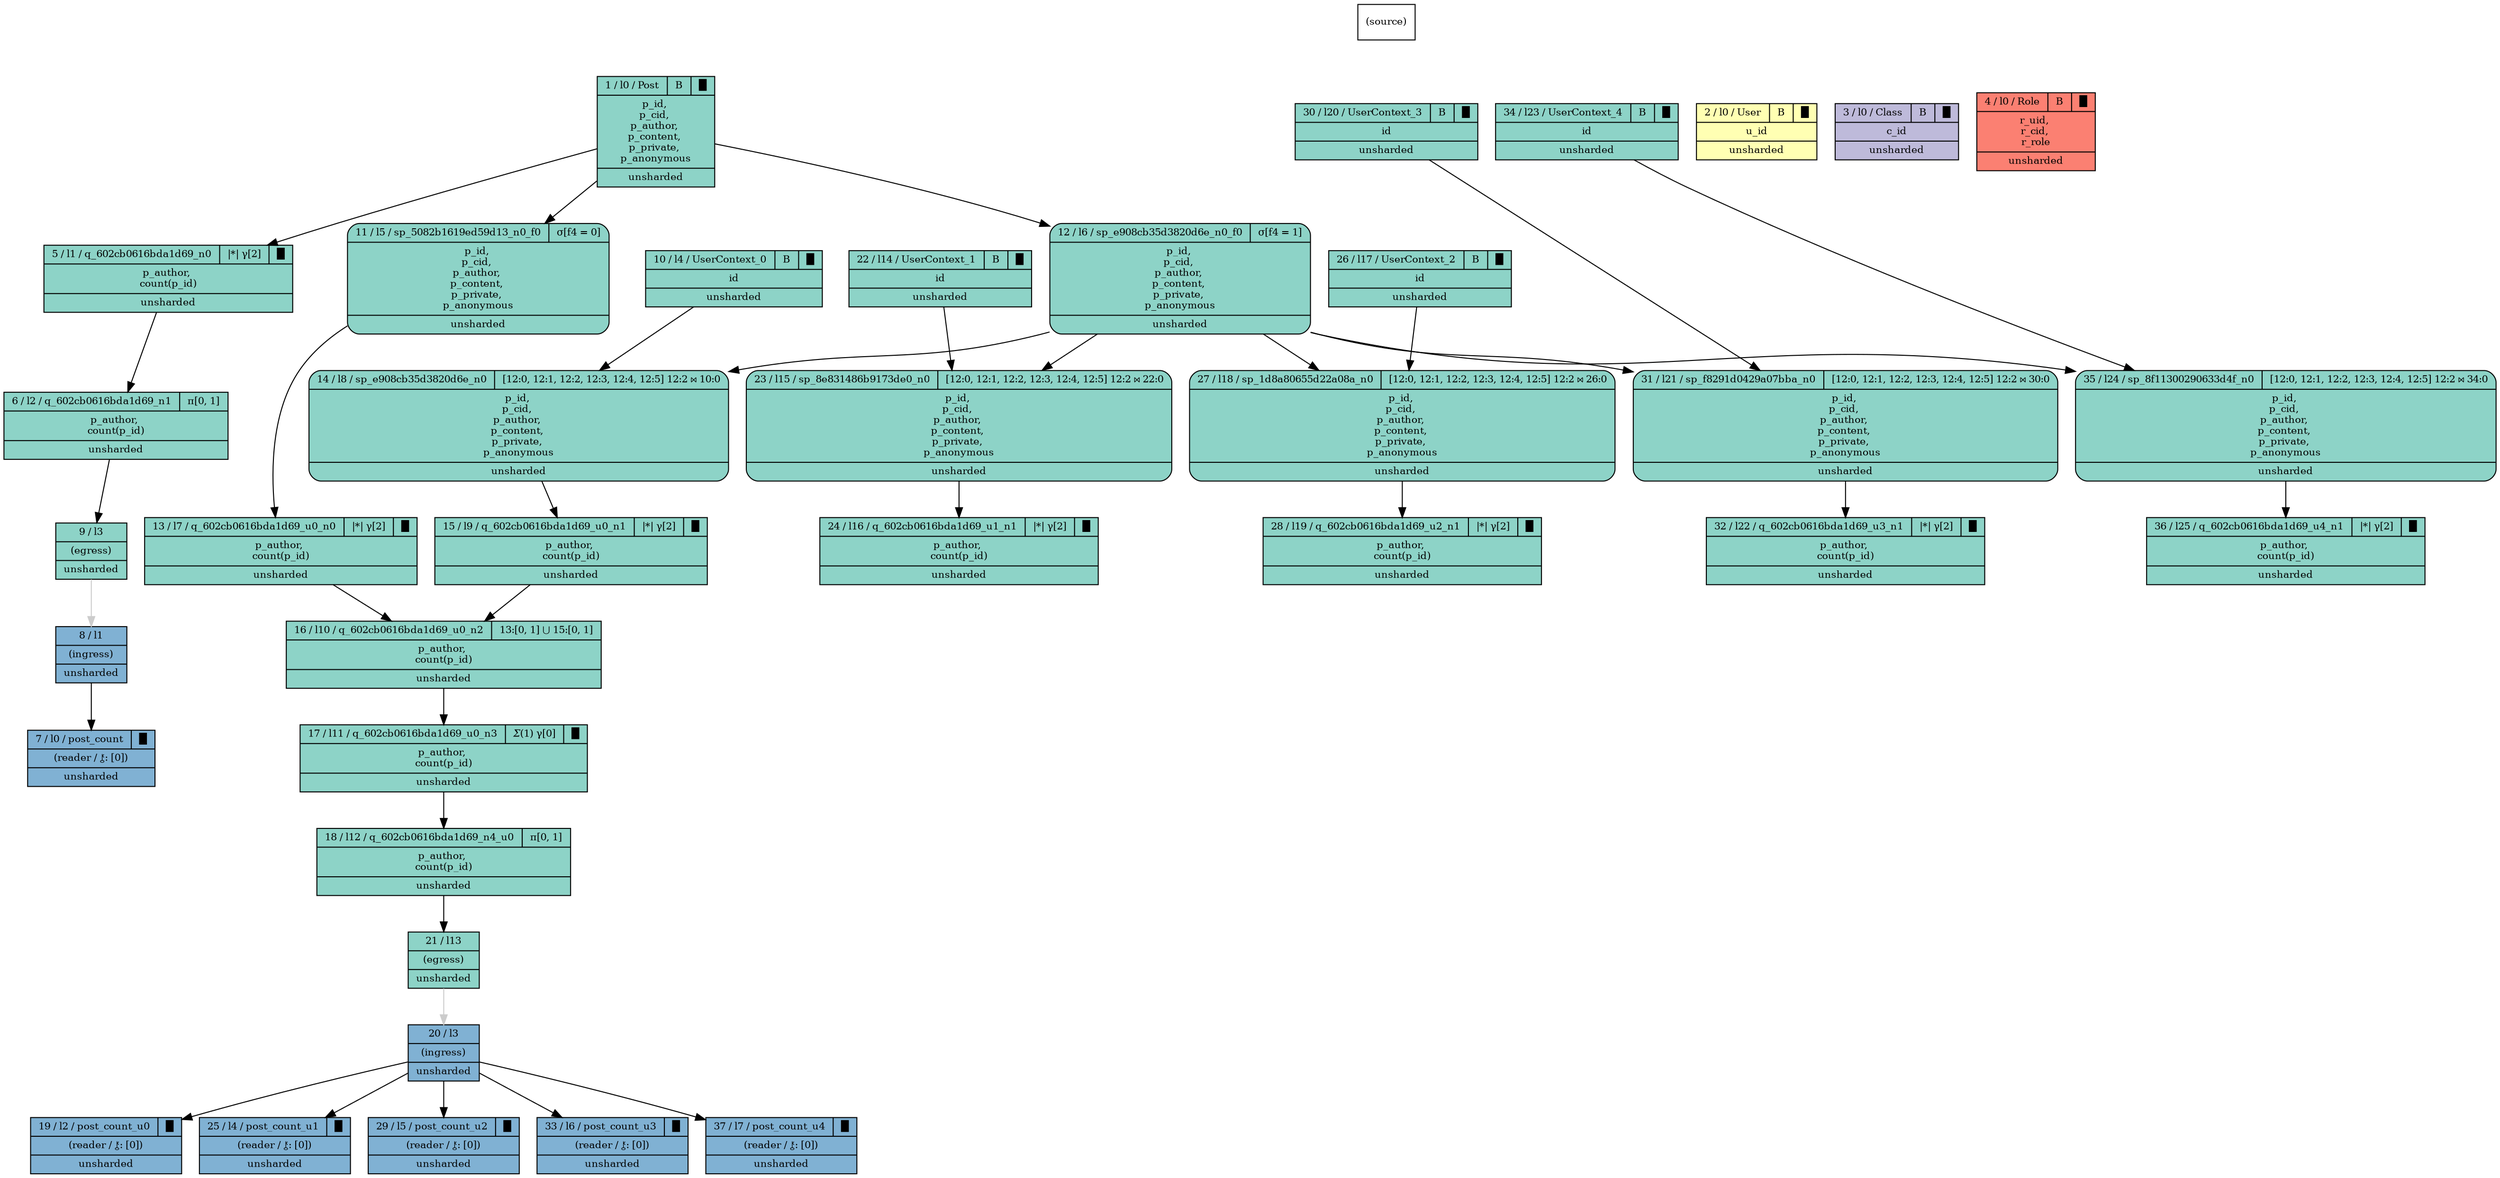 digraph {{
    node [shape=record, fontsize=10]
    n0 [style="filled", fillcolor=white, label="(source)"]
    n1 [style="filled", fillcolor="/set312/1", label="{ { 1 / l0 / Post | B | █ } | p_id, \np_cid, \np_author, \np_content, \np_private, \np_anonymous | unsharded }"]
    n2 [style="filled", fillcolor="/set312/2", label="{ { 2 / l0 / User | B | █ } | u_id | unsharded }"]
    n3 [style="filled", fillcolor="/set312/3", label="{ { 3 / l0 / Class | B | █ } | c_id | unsharded }"]
    n4 [style="filled", fillcolor="/set312/4", label="{ { 4 / l0 / Role | B | █ } | r_uid, \nr_cid, \nr_role | unsharded }"]
    n5 [style="filled", fillcolor="/set312/1", label="{{ 5 / l1 / q_602cb0616bda1d69_n0 | \|*\| γ[2] | █ } | p_author, \ncount(p_id) | unsharded }"]
    n6 [style="filled", fillcolor="/set312/1", label="{{ 6 / l2 / q_602cb0616bda1d69_n1 | π[0, 1]  } | p_author, \ncount(p_id) | unsharded }"]
    n7 [style="filled", fillcolor="/set312/5", label="{ { 7 / l0 / post_count | █ } | (reader / ⚷: [0]) | unsharded }"]
    n8 [style="filled", fillcolor="/set312/5", label="{ { 8 / l1  } | (ingress) | unsharded }"]
    n9 [style="filled", fillcolor="/set312/1", label="{ 9 / l3 | (egress) | unsharded }"]
    n10 [style="filled", fillcolor="/set312/1", label="{ { 10 / l4 / UserContext_0 | B | █ } | id | unsharded }"]
    n11 [style="filled,rounded", fillcolor="/set312/1", label="{{ 11 / l5 / sp_5082b1619ed59d13_n0_f0 | σ[f4 = 0]  } | p_id, \np_cid, \np_author, \np_content, \np_private, \np_anonymous | unsharded }"]
    n12 [style="filled,rounded", fillcolor="/set312/1", label="{{ 12 / l6 / sp_e908cb35d3820d6e_n0_f0 | σ[f4 = 1]  } | p_id, \np_cid, \np_author, \np_content, \np_private, \np_anonymous | unsharded }"]
    n13 [style="filled", fillcolor="/set312/1", label="{{ 13 / l7 / q_602cb0616bda1d69_u0_n0 | \|*\| γ[2] | █ } | p_author, \ncount(p_id) | unsharded }"]
    n14 [style="filled,rounded", fillcolor="/set312/1", label="{{ 14 / l8 / sp_e908cb35d3820d6e_n0 | [12:0, 12:1, 12:2, 12:3, 12:4, 12:5] 12:2 ⋈ 10:0  } | p_id, \np_cid, \np_author, \np_content, \np_private, \np_anonymous | unsharded }"]
    n15 [style="filled", fillcolor="/set312/1", label="{{ 15 / l9 / q_602cb0616bda1d69_u0_n1 | \|*\| γ[2] | █ } | p_author, \ncount(p_id) | unsharded }"]
    n16 [style="filled", fillcolor="/set312/1", label="{{ 16 / l10 / q_602cb0616bda1d69_u0_n2 | 13:[0, 1] ⋃ 15:[0, 1]  } | p_author, \ncount(p_id) | unsharded }"]
    n17 [style="filled", fillcolor="/set312/1", label="{{ 17 / l11 / q_602cb0616bda1d69_u0_n3 | 𝛴(1) γ[0] | █ } | p_author, \ncount(p_id) | unsharded }"]
    n18 [style="filled", fillcolor="/set312/1", label="{{ 18 / l12 / q_602cb0616bda1d69_n4_u0 | π[0, 1]  } | p_author, \ncount(p_id) | unsharded }"]
    n19 [style="filled", fillcolor="/set312/5", label="{ { 19 / l2 / post_count_u0 | █ } | (reader / ⚷: [0]) | unsharded }"]
    n20 [style="filled", fillcolor="/set312/5", label="{ { 20 / l3  } | (ingress) | unsharded }"]
    n21 [style="filled", fillcolor="/set312/1", label="{ 21 / l13 | (egress) | unsharded }"]
    n22 [style="filled", fillcolor="/set312/1", label="{ { 22 / l14 / UserContext_1 | B | █ } | id | unsharded }"]
    n23 [style="filled,rounded", fillcolor="/set312/1", label="{{ 23 / l15 / sp_8e831486b9173de0_n0 | [12:0, 12:1, 12:2, 12:3, 12:4, 12:5] 12:2 ⋈ 22:0  } | p_id, \np_cid, \np_author, \np_content, \np_private, \np_anonymous | unsharded }"]
    n24 [style="filled", fillcolor="/set312/1", label="{{ 24 / l16 / q_602cb0616bda1d69_u1_n1 | \|*\| γ[2] | █ } | p_author, \ncount(p_id) | unsharded }"]
    n25 [style="filled", fillcolor="/set312/5", label="{ { 25 / l4 / post_count_u1 | █ } | (reader / ⚷: [0]) | unsharded }"]
    n26 [style="filled", fillcolor="/set312/1", label="{ { 26 / l17 / UserContext_2 | B | █ } | id | unsharded }"]
    n27 [style="filled,rounded", fillcolor="/set312/1", label="{{ 27 / l18 / sp_1d8a80655d22a08a_n0 | [12:0, 12:1, 12:2, 12:3, 12:4, 12:5] 12:2 ⋈ 26:0  } | p_id, \np_cid, \np_author, \np_content, \np_private, \np_anonymous | unsharded }"]
    n28 [style="filled", fillcolor="/set312/1", label="{{ 28 / l19 / q_602cb0616bda1d69_u2_n1 | \|*\| γ[2] | █ } | p_author, \ncount(p_id) | unsharded }"]
    n29 [style="filled", fillcolor="/set312/5", label="{ { 29 / l5 / post_count_u2 | █ } | (reader / ⚷: [0]) | unsharded }"]
    n30 [style="filled", fillcolor="/set312/1", label="{ { 30 / l20 / UserContext_3 | B | █ } | id | unsharded }"]
    n31 [style="filled,rounded", fillcolor="/set312/1", label="{{ 31 / l21 / sp_f8291d0429a07bba_n0 | [12:0, 12:1, 12:2, 12:3, 12:4, 12:5] 12:2 ⋈ 30:0  } | p_id, \np_cid, \np_author, \np_content, \np_private, \np_anonymous | unsharded }"]
    n32 [style="filled", fillcolor="/set312/1", label="{{ 32 / l22 / q_602cb0616bda1d69_u3_n1 | \|*\| γ[2] | █ } | p_author, \ncount(p_id) | unsharded }"]
    n33 [style="filled", fillcolor="/set312/5", label="{ { 33 / l6 / post_count_u3 | █ } | (reader / ⚷: [0]) | unsharded }"]
    n34 [style="filled", fillcolor="/set312/1", label="{ { 34 / l23 / UserContext_4 | B | █ } | id | unsharded }"]
    n35 [style="filled,rounded", fillcolor="/set312/1", label="{{ 35 / l24 / sp_8f11300290633d4f_n0 | [12:0, 12:1, 12:2, 12:3, 12:4, 12:5] 12:2 ⋈ 34:0  } | p_id, \np_cid, \np_author, \np_content, \np_private, \np_anonymous | unsharded }"]
    n36 [style="filled", fillcolor="/set312/1", label="{{ 36 / l25 / q_602cb0616bda1d69_u4_n1 | \|*\| γ[2] | █ } | p_author, \ncount(p_id) | unsharded }"]
    n37 [style="filled", fillcolor="/set312/5", label="{ { 37 / l7 / post_count_u4 | █ } | (reader / ⚷: [0]) | unsharded }"]
    n0 -> n1 [ style=invis ]
    n0 -> n2 [ style=invis ]
    n0 -> n3 [ style=invis ]
    n0 -> n4 [ style=invis ]
    n1 -> n5 [  ]
    n5 -> n6 [  ]
    n6 -> n9 [  ]
    n8 -> n7 [  ]
    n9 -> n8 [ color="#CCCCCC" ]
    n0 -> n10 [ style=invis ]
    n1 -> n11 [  ]
    n1 -> n12 [  ]
    n11 -> n13 [  ]
    n12 -> n14 [  ]
    n10 -> n14 [  ]
    n14 -> n15 [  ]
    n13 -> n16 [  ]
    n15 -> n16 [  ]
    n16 -> n17 [  ]
    n17 -> n18 [  ]
    n18 -> n21 [  ]
    n20 -> n19 [  ]
    n21 -> n20 [ color="#CCCCCC" ]
    n0 -> n22 [ style=invis ]
    n12 -> n23 [  ]
    n22 -> n23 [  ]
    n23 -> n24 [  ]
    n20 -> n25 [  ]
    n0 -> n26 [ style=invis ]
    n12 -> n27 [  ]
    n26 -> n27 [  ]
    n27 -> n28 [  ]
    n20 -> n29 [  ]
    n0 -> n30 [ style=invis ]
    n12 -> n31 [  ]
    n30 -> n31 [  ]
    n31 -> n32 [  ]
    n20 -> n33 [  ]
    n0 -> n34 [ style=invis ]
    n12 -> n35 [  ]
    n34 -> n35 [  ]
    n35 -> n36 [  ]
    n20 -> n37 [  ]
}}